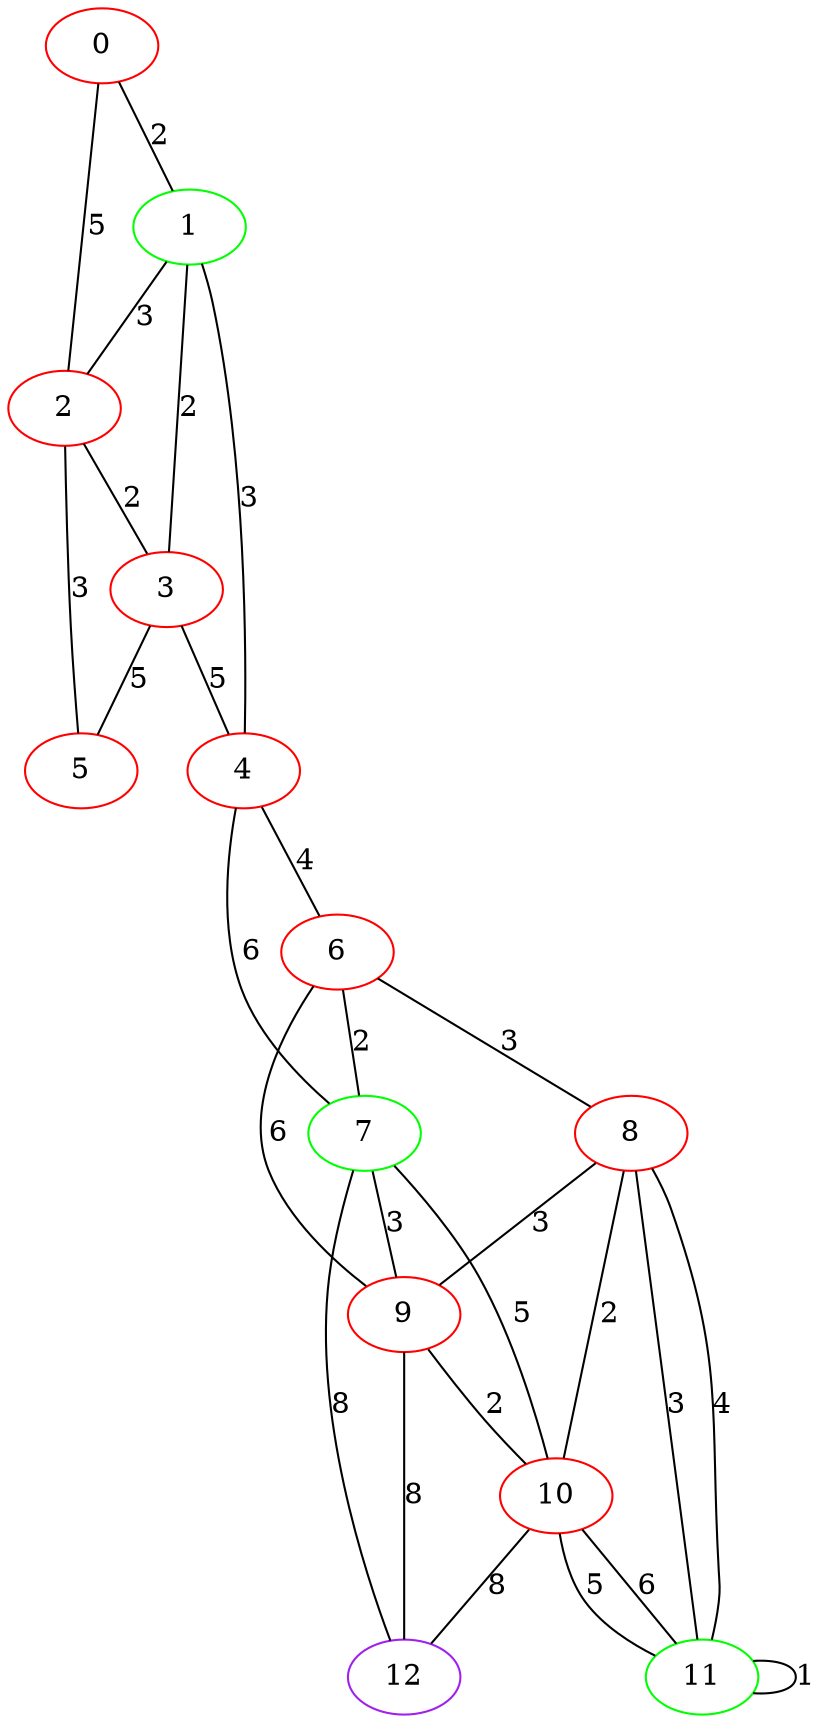 graph "" {
0 [color=red, weight=1];
1 [color=green, weight=2];
2 [color=red, weight=1];
3 [color=red, weight=1];
4 [color=red, weight=1];
5 [color=red, weight=1];
6 [color=red, weight=1];
7 [color=green, weight=2];
8 [color=red, weight=1];
9 [color=red, weight=1];
10 [color=red, weight=1];
11 [color=green, weight=2];
12 [color=purple, weight=4];
0 -- 1  [key=0, label=2];
0 -- 2  [key=0, label=5];
1 -- 2  [key=0, label=3];
1 -- 3  [key=0, label=2];
1 -- 4  [key=0, label=3];
2 -- 3  [key=0, label=2];
2 -- 5  [key=0, label=3];
3 -- 4  [key=0, label=5];
3 -- 5  [key=0, label=5];
4 -- 6  [key=0, label=4];
4 -- 7  [key=0, label=6];
6 -- 8  [key=0, label=3];
6 -- 9  [key=0, label=6];
6 -- 7  [key=0, label=2];
7 -- 9  [key=0, label=3];
7 -- 10  [key=0, label=5];
7 -- 12  [key=0, label=8];
8 -- 9  [key=0, label=3];
8 -- 10  [key=0, label=2];
8 -- 11  [key=0, label=3];
8 -- 11  [key=1, label=4];
9 -- 10  [key=0, label=2];
9 -- 12  [key=0, label=8];
10 -- 11  [key=0, label=5];
10 -- 11  [key=1, label=6];
10 -- 12  [key=0, label=8];
11 -- 11  [key=0, label=1];
}
